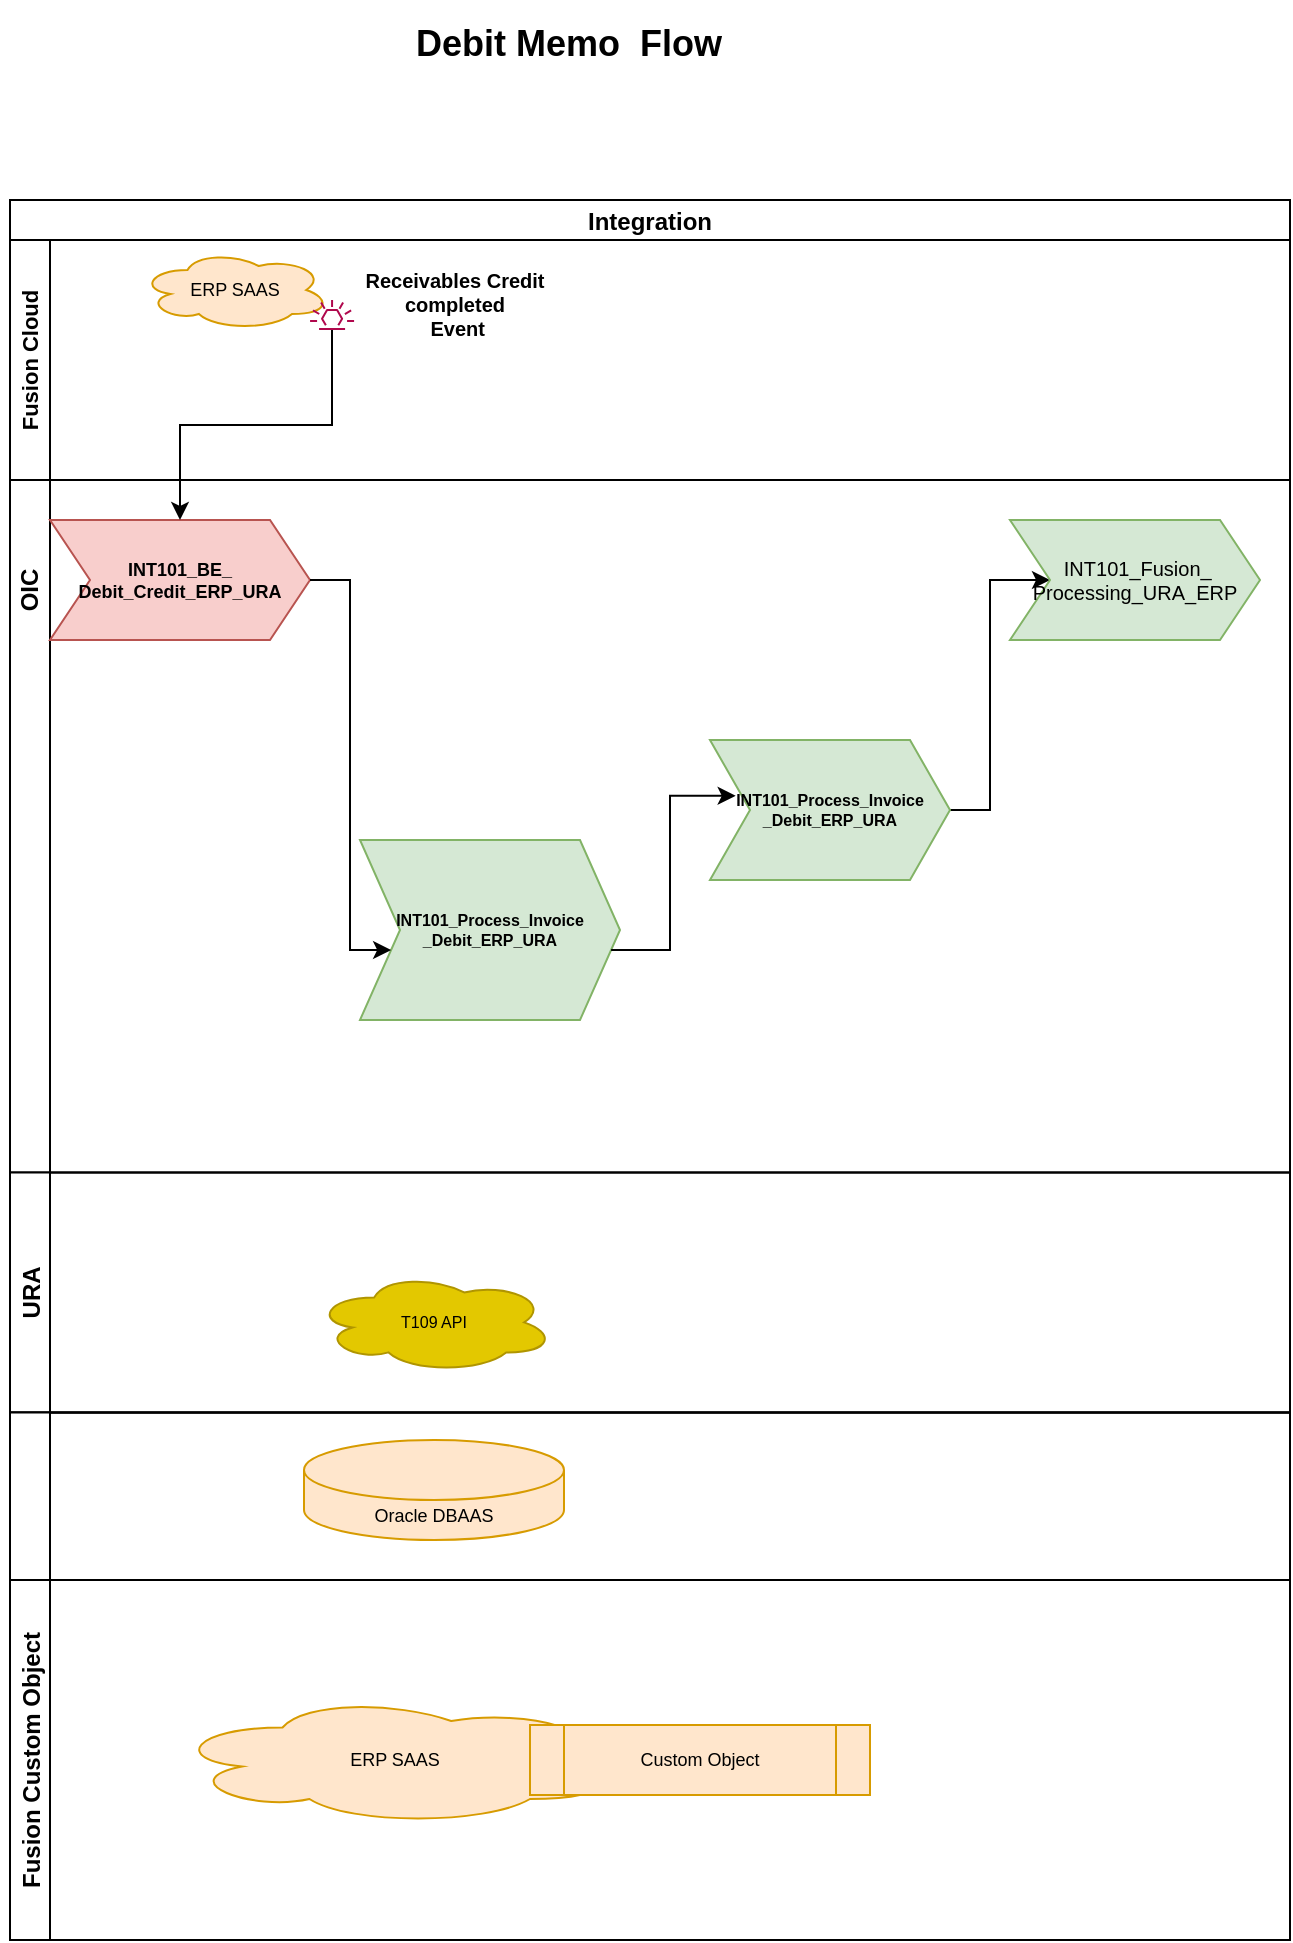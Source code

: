 <mxfile version="16.2.7" type="github">
  <diagram id="QBchSwfQgvvRqoAkoElo" name="Page-1">
    <mxGraphModel dx="1021" dy="485" grid="1" gridSize="10" guides="1" tooltips="1" connect="1" arrows="1" fold="1" page="1" pageScale="1" pageWidth="850" pageHeight="1100" math="0" shadow="0">
      <root>
        <mxCell id="0" />
        <mxCell id="1" parent="0" />
        <mxCell id="_WeS0L_78n82KtswuAGA-8" value="Integration " style="swimlane;childLayout=stackLayout;resizeParent=1;resizeParentMax=0;horizontal=1;startSize=20;horizontalStack=0;" parent="1" vertex="1">
          <mxGeometry x="120" y="650" width="640" height="870" as="geometry" />
        </mxCell>
        <mxCell id="_WeS0L_78n82KtswuAGA-9" value="" style="swimlane;startSize=20;horizontal=0;" parent="_WeS0L_78n82KtswuAGA-8" vertex="1">
          <mxGeometry y="20" width="640" height="120" as="geometry" />
        </mxCell>
        <mxCell id="_WeS0L_78n82KtswuAGA-12" value="&lt;font style=&quot;font-size: 11px&quot;&gt;Fusion Cloud&lt;/font&gt;" style="text;html=1;strokeColor=none;fillColor=none;align=center;verticalAlign=middle;whiteSpace=wrap;rounded=0;rotation=-90;fontStyle=1" parent="_WeS0L_78n82KtswuAGA-9" vertex="1">
          <mxGeometry x="-35" y="45" width="90" height="30" as="geometry" />
        </mxCell>
        <mxCell id="_WeS0L_78n82KtswuAGA-24" value="ERP SAAS " style="ellipse;shape=cloud;whiteSpace=wrap;html=1;fontSize=9;fillColor=#ffe6cc;strokeColor=#d79b00;" parent="_WeS0L_78n82KtswuAGA-9" vertex="1">
          <mxGeometry x="65" y="5" width="95" height="40" as="geometry" />
        </mxCell>
        <mxCell id="_WeS0L_78n82KtswuAGA-25" value="" style="sketch=0;outlineConnect=0;fontColor=#232F3E;gradientColor=none;fillColor=#B0084D;strokeColor=none;dashed=0;verticalLabelPosition=bottom;verticalAlign=top;align=center;html=1;fontSize=12;fontStyle=0;aspect=fixed;pointerEvents=1;shape=mxgraph.aws4.eventbridge_default_event_bus_resource;" parent="_WeS0L_78n82KtswuAGA-9" vertex="1">
          <mxGeometry x="150" y="30" width="22.08" height="15" as="geometry" />
        </mxCell>
        <mxCell id="_WeS0L_78n82KtswuAGA-50" value="&lt;div style=&quot;font-size: 10px&quot;&gt;&lt;br&gt;&lt;span lang=&quot;EN-GB&quot;&gt;&lt;span lang=&quot;EN-GB&quot;&gt;Receivables Credit &lt;br&gt;&lt;/span&gt;&lt;/span&gt;&lt;/div&gt;&lt;div style=&quot;font-size: 10px&quot;&gt;&lt;span lang=&quot;EN-GB&quot;&gt;&lt;span lang=&quot;EN-GB&quot;&gt;completed&lt;/span&gt;&lt;/span&gt;&lt;/div&gt;&lt;div style=&quot;font-size: 10px&quot;&gt;&amp;nbsp;Event&lt;/div&gt;&lt;div style=&quot;font-size: 10px&quot;&gt;&lt;br style=&quot;font-size: 10px&quot;&gt;&lt;/div&gt;&lt;div style=&quot;font-size: 10px&quot;&gt;&lt;br style=&quot;font-size: 10px&quot;&gt;&lt;/div&gt;" style="text;html=1;align=center;verticalAlign=middle;resizable=0;points=[];autosize=1;strokeColor=none;fillColor=none;fontSize=10;fontStyle=1" parent="_WeS0L_78n82KtswuAGA-9" vertex="1">
          <mxGeometry x="167.08" y="-2.5" width="110" height="80" as="geometry" />
        </mxCell>
        <mxCell id="_WeS0L_78n82KtswuAGA-10" value="" style="swimlane;startSize=20;horizontal=0;aspect=fixed;" parent="_WeS0L_78n82KtswuAGA-8" vertex="1">
          <mxGeometry y="140" width="640" height="346.21" as="geometry" />
        </mxCell>
        <mxCell id="_WeS0L_78n82KtswuAGA-14" value="&lt;b&gt;OIC&lt;/b&gt;" style="text;html=1;strokeColor=none;fillColor=none;align=center;verticalAlign=middle;whiteSpace=wrap;rounded=0;rotation=-90;" parent="_WeS0L_78n82KtswuAGA-10" vertex="1">
          <mxGeometry x="-20" y="50" width="60" height="10" as="geometry" />
        </mxCell>
        <mxCell id="_WeS0L_78n82KtswuAGA-15" value="&lt;div style=&quot;font-size: 9px&quot;&gt;&lt;font style=&quot;font-size: 9px&quot;&gt;&lt;b&gt;INT101_BE_&lt;/b&gt;&lt;/font&gt;&lt;/div&gt;&lt;div style=&quot;font-size: 9px&quot;&gt;&lt;font style=&quot;font-size: 9px&quot;&gt;&lt;b&gt;Debit_Credit_ERP_URA&lt;/b&gt;&lt;/font&gt;&lt;/div&gt;" style="shape=step;perimeter=stepPerimeter;whiteSpace=wrap;html=1;fixedSize=1;fontSize=10;fillColor=#f8cecc;strokeColor=#b85450;" parent="_WeS0L_78n82KtswuAGA-10" vertex="1">
          <mxGeometry x="20" y="20" width="130" height="60" as="geometry" />
        </mxCell>
        <mxCell id="_aDls08xKMx5EJanJG5F-5" style="edgeStyle=orthogonalEdgeStyle;rounded=0;orthogonalLoop=1;jettySize=auto;html=1;fontSize=9;" edge="1" parent="_WeS0L_78n82KtswuAGA-10" source="_WeS0L_78n82KtswuAGA-16" target="_WeS0L_78n82KtswuAGA-27">
          <mxGeometry relative="1" as="geometry">
            <Array as="points">
              <mxPoint x="490" y="165" />
              <mxPoint x="490" y="50" />
            </Array>
          </mxGeometry>
        </mxCell>
        <mxCell id="_WeS0L_78n82KtswuAGA-16" value="&lt;div style=&quot;font-size: 8px&quot;&gt;&lt;b&gt;&lt;font style=&quot;font-size: 8px&quot;&gt;INT101_Process_Invoice&lt;/font&gt;&lt;/b&gt;&lt;/div&gt;&lt;div style=&quot;font-size: 8px&quot;&gt;&lt;b&gt;&lt;font style=&quot;font-size: 8px&quot;&gt;_Debit_ERP_URA &lt;/font&gt;&lt;/b&gt;&lt;/div&gt;" style="shape=step;perimeter=stepPerimeter;whiteSpace=wrap;html=1;fixedSize=1;fontSize=10;fillColor=#d5e8d4;strokeColor=#82b366;" parent="_WeS0L_78n82KtswuAGA-10" vertex="1">
          <mxGeometry x="350" y="130" width="120" height="70" as="geometry" />
        </mxCell>
        <mxCell id="_WeS0L_78n82KtswuAGA-27" value="&lt;div&gt;&amp;nbsp;INT101_Fusion_&lt;/div&gt;&lt;div&gt;Processing_URA_ERP&lt;/div&gt;" style="shape=step;perimeter=stepPerimeter;whiteSpace=wrap;html=1;fixedSize=1;fontSize=10;fillColor=#d5e8d4;strokeColor=#82b366;" parent="_WeS0L_78n82KtswuAGA-10" vertex="1">
          <mxGeometry x="500" y="20" width="125" height="60" as="geometry" />
        </mxCell>
        <mxCell id="_aDls08xKMx5EJanJG5F-1" value="&lt;div style=&quot;font-size: 8px&quot;&gt;&lt;b&gt;&lt;font style=&quot;font-size: 8px&quot;&gt;INT101_Process_Invoice&lt;/font&gt;&lt;/b&gt;&lt;/div&gt;&lt;div style=&quot;font-size: 8px&quot;&gt;&lt;b&gt;&lt;font style=&quot;font-size: 8px&quot;&gt;_Debit_ERP_URA &lt;/font&gt;&lt;/b&gt;&lt;/div&gt;" style="shape=step;perimeter=stepPerimeter;whiteSpace=wrap;html=1;fixedSize=1;fontSize=10;fillColor=#d5e8d4;strokeColor=#82b366;" vertex="1" parent="_WeS0L_78n82KtswuAGA-10">
          <mxGeometry x="175" y="180" width="130" height="90" as="geometry" />
        </mxCell>
        <mxCell id="_aDls08xKMx5EJanJG5F-3" style="edgeStyle=orthogonalEdgeStyle;rounded=0;orthogonalLoop=1;jettySize=auto;html=1;fontSize=9;exitX=1;exitY=0.5;exitDx=0;exitDy=0;" edge="1" parent="_WeS0L_78n82KtswuAGA-10" source="_WeS0L_78n82KtswuAGA-15" target="_aDls08xKMx5EJanJG5F-1">
          <mxGeometry relative="1" as="geometry">
            <mxPoint x="190" y="210" as="targetPoint" />
            <mxPoint x="170" y="100" as="sourcePoint" />
            <Array as="points">
              <mxPoint x="170" y="50" />
              <mxPoint x="170" y="235" />
            </Array>
          </mxGeometry>
        </mxCell>
        <mxCell id="_aDls08xKMx5EJanJG5F-4" style="edgeStyle=orthogonalEdgeStyle;rounded=0;orthogonalLoop=1;jettySize=auto;html=1;fontSize=9;entryX=0.107;entryY=0.399;entryDx=0;entryDy=0;entryPerimeter=0;" edge="1" parent="_WeS0L_78n82KtswuAGA-10" source="_aDls08xKMx5EJanJG5F-1" target="_WeS0L_78n82KtswuAGA-16">
          <mxGeometry relative="1" as="geometry">
            <mxPoint x="340" y="150" as="targetPoint" />
            <Array as="points">
              <mxPoint x="330" y="235" />
              <mxPoint x="330" y="158" />
            </Array>
          </mxGeometry>
        </mxCell>
        <mxCell id="_WeS0L_78n82KtswuAGA-11" value="URA" style="swimlane;startSize=20;horizontal=0;" parent="_WeS0L_78n82KtswuAGA-8" vertex="1">
          <mxGeometry y="486.21" width="640" height="120" as="geometry" />
        </mxCell>
        <mxCell id="_WeS0L_78n82KtswuAGA-17" value="T109 API " style="ellipse;shape=cloud;whiteSpace=wrap;html=1;fontSize=8;fillColor=#e3c800;fontColor=#000000;strokeColor=#B09500;" parent="_WeS0L_78n82KtswuAGA-11" vertex="1">
          <mxGeometry x="152.08" y="50" width="120" height="50" as="geometry" />
        </mxCell>
        <mxCell id="_WeS0L_78n82KtswuAGA-20" style="swimlane;startSize=20;horizontal=0;" parent="_WeS0L_78n82KtswuAGA-8" vertex="1">
          <mxGeometry y="606.21" width="640" height="263.79" as="geometry" />
        </mxCell>
        <mxCell id="_WeS0L_78n82KtswuAGA-13" value="DBASS" style="swimlane;startSize=20;horizontal=0;fontSize=11;" parent="_WeS0L_78n82KtswuAGA-20" vertex="1">
          <mxGeometry width="640" height="263.79" as="geometry" />
        </mxCell>
        <mxCell id="_WeS0L_78n82KtswuAGA-22" value="Oracle DBAAS" style="shape=cylinder3;whiteSpace=wrap;html=1;boundedLbl=1;backgroundOutline=1;size=15;fontSize=9;fillColor=#ffe6cc;strokeColor=#d79b00;" parent="_WeS0L_78n82KtswuAGA-13" vertex="1">
          <mxGeometry x="147" y="13.79" width="130" height="50" as="geometry" />
        </mxCell>
        <mxCell id="_WeS0L_78n82KtswuAGA-19" value="Fusion Custom Object" style="swimlane;startSize=20;horizontal=0;fontSize=12;fontStyle=1" parent="_WeS0L_78n82KtswuAGA-13" vertex="1">
          <mxGeometry y="83.79" width="640" height="180" as="geometry" />
        </mxCell>
        <mxCell id="_WeS0L_78n82KtswuAGA-33" value="ERP SAAS " style="ellipse;shape=cloud;whiteSpace=wrap;html=1;fontSize=9;fillColor=#ffe6cc;strokeColor=#d79b00;" parent="_WeS0L_78n82KtswuAGA-19" vertex="1">
          <mxGeometry x="80" y="57.5" width="225" height="65" as="geometry" />
        </mxCell>
        <mxCell id="_WeS0L_78n82KtswuAGA-46" value="Custom Object" style="shape=process;whiteSpace=wrap;html=1;backgroundOutline=1;fontSize=9;fillColor=#ffe6cc;strokeColor=#d79b00;" parent="_WeS0L_78n82KtswuAGA-19" vertex="1">
          <mxGeometry x="260" y="72.5" width="170" height="35" as="geometry" />
        </mxCell>
        <mxCell id="_WeS0L_78n82KtswuAGA-26" style="edgeStyle=orthogonalEdgeStyle;rounded=0;orthogonalLoop=1;jettySize=auto;html=1;fontSize=9;" parent="_WeS0L_78n82KtswuAGA-8" source="_WeS0L_78n82KtswuAGA-25" target="_WeS0L_78n82KtswuAGA-15" edge="1">
          <mxGeometry relative="1" as="geometry" />
        </mxCell>
        <mxCell id="_WeS0L_78n82KtswuAGA-52" value="&lt;h1&gt;Debit Memo&amp;nbsp; Flow &lt;br&gt;&lt;/h1&gt;&amp;nbsp;" style="text;html=1;strokeColor=none;fillColor=none;spacing=5;spacingTop=-20;whiteSpace=wrap;overflow=hidden;rounded=0;fontSize=9;" parent="1" vertex="1">
          <mxGeometry x="317.5" y="560" width="245" height="40" as="geometry" />
        </mxCell>
      </root>
    </mxGraphModel>
  </diagram>
</mxfile>
